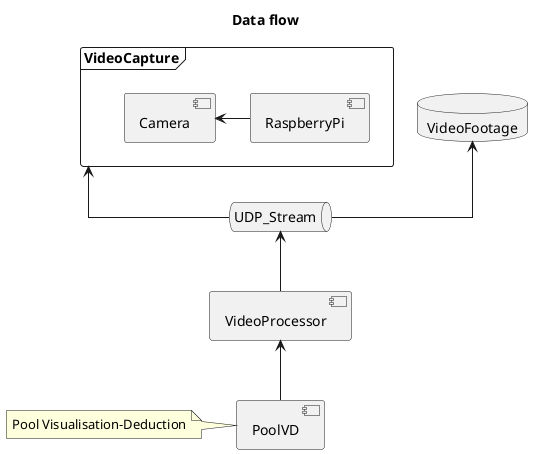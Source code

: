 @startuml data_flow
title Data flow
skinparam linetype ortho
frame VideoCapture{
  component Camera
  component RaspberryPi

  Camera <- RaspberryPi
}

database VideoFootage{

}

component VideoProcessor
queue UDP_Stream
VideoFootage <-- UDP_Stream
VideoCapture <-- UDP_Stream
UDP_Stream <-- VideoProcessor

component PoolVD
VideoProcessor <-- PoolVD
note left of PoolVD
  Pool Visualisation-Deduction
end note

@enduml